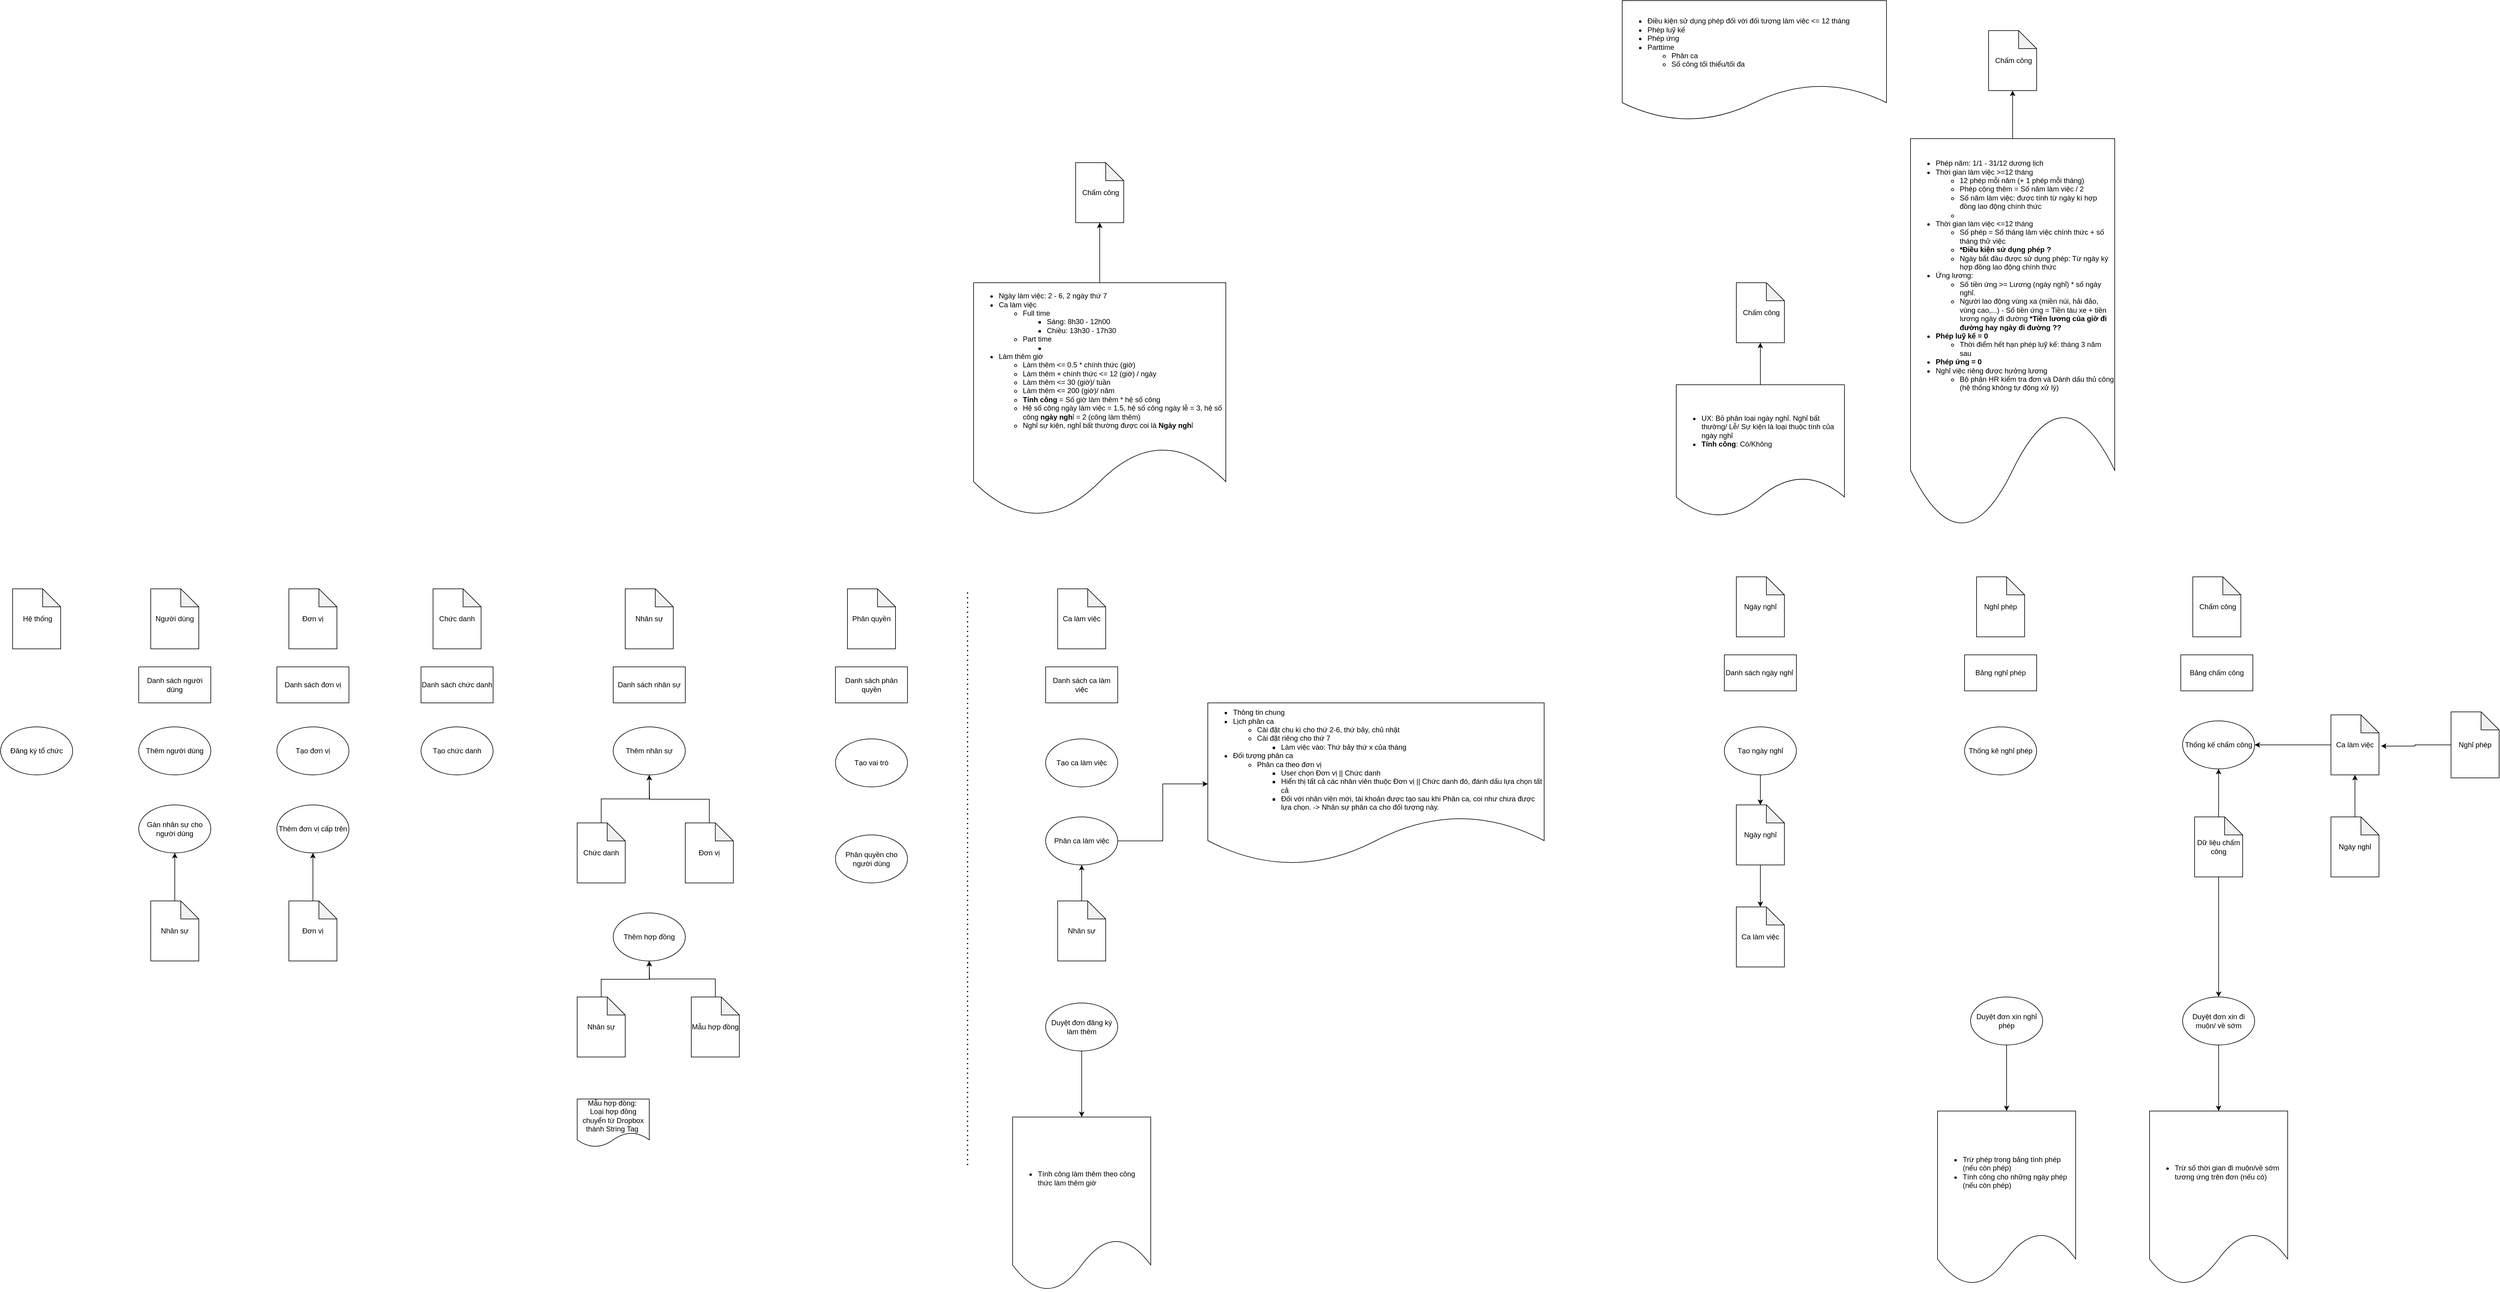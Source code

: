 <mxfile version="13.9.3" type="github">
  <diagram id="C5RBs43oDa-KdzZeNtuy" name="Page-1">
    <mxGraphModel dx="2840" dy="1868" grid="1" gridSize="10" guides="1" tooltips="1" connect="1" arrows="1" fold="1" page="1" pageScale="1" pageWidth="827" pageHeight="1169" math="0" shadow="0">
      <root>
        <mxCell id="WIyWlLk6GJQsqaUBKTNV-0" />
        <mxCell id="WIyWlLk6GJQsqaUBKTNV-1" parent="WIyWlLk6GJQsqaUBKTNV-0" />
        <mxCell id="e6MpmnbMo23s56DdzThr-5" value="Danh sách ngày nghỉ&amp;nbsp;" style="rounded=0;whiteSpace=wrap;html=1;" parent="WIyWlLk6GJQsqaUBKTNV-1" vertex="1">
          <mxGeometry x="1420" y="260" width="120" height="60" as="geometry" />
        </mxCell>
        <mxCell id="e6MpmnbMo23s56DdzThr-6" value="Bảng chấm công" style="rounded=0;whiteSpace=wrap;html=1;" parent="WIyWlLk6GJQsqaUBKTNV-1" vertex="1">
          <mxGeometry x="2180" y="260" width="120" height="60" as="geometry" />
        </mxCell>
        <mxCell id="e6MpmnbMo23s56DdzThr-8" value="Danh sách ca làm việc" style="rounded=0;whiteSpace=wrap;html=1;" parent="WIyWlLk6GJQsqaUBKTNV-1" vertex="1">
          <mxGeometry x="290" y="280" width="120" height="60" as="geometry" />
        </mxCell>
        <mxCell id="e6MpmnbMo23s56DdzThr-9" value="" style="endArrow=none;dashed=1;html=1;dashPattern=1 3;strokeWidth=2;" parent="WIyWlLk6GJQsqaUBKTNV-1" edge="1">
          <mxGeometry width="50" height="50" relative="1" as="geometry">
            <mxPoint x="160" y="1110" as="sourcePoint" />
            <mxPoint x="160" y="150" as="targetPoint" />
            <Array as="points" />
          </mxGeometry>
        </mxCell>
        <mxCell id="e6MpmnbMo23s56DdzThr-18" value="Danh sách phân quyền" style="rounded=0;whiteSpace=wrap;html=1;" parent="WIyWlLk6GJQsqaUBKTNV-1" vertex="1">
          <mxGeometry x="-60" y="280" width="120" height="60" as="geometry" />
        </mxCell>
        <mxCell id="e6MpmnbMo23s56DdzThr-23" value="Phân quyền" style="shape=note;whiteSpace=wrap;html=1;backgroundOutline=1;darkOpacity=0.05;" parent="WIyWlLk6GJQsqaUBKTNV-1" vertex="1">
          <mxGeometry x="-40" y="150" width="80" height="100" as="geometry" />
        </mxCell>
        <mxCell id="e6MpmnbMo23s56DdzThr-24" value="Ca làm việc" style="shape=note;whiteSpace=wrap;html=1;backgroundOutline=1;darkOpacity=0.05;" parent="WIyWlLk6GJQsqaUBKTNV-1" vertex="1">
          <mxGeometry x="310" y="150" width="80" height="100" as="geometry" />
        </mxCell>
        <mxCell id="e6MpmnbMo23s56DdzThr-26" value="Ngày nghỉ" style="shape=note;whiteSpace=wrap;html=1;backgroundOutline=1;darkOpacity=0.05;" parent="WIyWlLk6GJQsqaUBKTNV-1" vertex="1">
          <mxGeometry x="1440" y="130" width="80" height="100" as="geometry" />
        </mxCell>
        <mxCell id="e6MpmnbMo23s56DdzThr-27" value="&amp;nbsp;Chấm công" style="shape=note;whiteSpace=wrap;html=1;backgroundOutline=1;darkOpacity=0.05;" parent="WIyWlLk6GJQsqaUBKTNV-1" vertex="1">
          <mxGeometry x="2200" y="130" width="80" height="100" as="geometry" />
        </mxCell>
        <mxCell id="e6MpmnbMo23s56DdzThr-45" value="Nghỉ phép" style="shape=note;whiteSpace=wrap;html=1;backgroundOutline=1;darkOpacity=0.05;" parent="WIyWlLk6GJQsqaUBKTNV-1" vertex="1">
          <mxGeometry x="1840" y="130" width="80" height="100" as="geometry" />
        </mxCell>
        <mxCell id="e6MpmnbMo23s56DdzThr-46" value="Bảng nghỉ phép" style="whiteSpace=wrap;html=1;" parent="WIyWlLk6GJQsqaUBKTNV-1" vertex="1">
          <mxGeometry x="1820" y="260" width="120" height="60" as="geometry" />
        </mxCell>
        <mxCell id="e6MpmnbMo23s56DdzThr-57" value="" style="group" parent="WIyWlLk6GJQsqaUBKTNV-1" vertex="1" connectable="0">
          <mxGeometry x="-990" y="150" width="120" height="620" as="geometry" />
        </mxCell>
        <mxCell id="e6MpmnbMo23s56DdzThr-16" value="Danh sách đơn vị" style="whiteSpace=wrap;html=1;" parent="e6MpmnbMo23s56DdzThr-57" vertex="1">
          <mxGeometry y="130" width="120" height="60" as="geometry" />
        </mxCell>
        <mxCell id="e6MpmnbMo23s56DdzThr-20" value="Đơn vị" style="shape=note;whiteSpace=wrap;html=1;backgroundOutline=1;darkOpacity=0.05;" parent="e6MpmnbMo23s56DdzThr-57" vertex="1">
          <mxGeometry x="20" width="80" height="100" as="geometry" />
        </mxCell>
        <mxCell id="e6MpmnbMo23s56DdzThr-34" value="Tạo đơn vị" style="ellipse;whiteSpace=wrap;html=1;" parent="e6MpmnbMo23s56DdzThr-57" vertex="1">
          <mxGeometry y="230" width="120" height="80" as="geometry" />
        </mxCell>
        <mxCell id="e6MpmnbMo23s56DdzThr-42" value="Thêm đơn vị cấp trên" style="ellipse;whiteSpace=wrap;html=1;" parent="e6MpmnbMo23s56DdzThr-57" vertex="1">
          <mxGeometry y="360" width="120" height="80" as="geometry" />
        </mxCell>
        <mxCell id="e6MpmnbMo23s56DdzThr-44" style="edgeStyle=orthogonalEdgeStyle;rounded=0;orthogonalLoop=1;jettySize=auto;html=1;exitX=0.5;exitY=0;exitDx=0;exitDy=0;exitPerimeter=0;entryX=0.5;entryY=1;entryDx=0;entryDy=0;" parent="e6MpmnbMo23s56DdzThr-57" source="e6MpmnbMo23s56DdzThr-43" target="e6MpmnbMo23s56DdzThr-42" edge="1">
          <mxGeometry relative="1" as="geometry" />
        </mxCell>
        <mxCell id="e6MpmnbMo23s56DdzThr-43" value="Đơn vị" style="shape=note;whiteSpace=wrap;html=1;backgroundOutline=1;darkOpacity=0.05;" parent="e6MpmnbMo23s56DdzThr-57" vertex="1">
          <mxGeometry x="20" y="520" width="80" height="100" as="geometry" />
        </mxCell>
        <mxCell id="e6MpmnbMo23s56DdzThr-58" value="" style="group" parent="WIyWlLk6GJQsqaUBKTNV-1" vertex="1" connectable="0">
          <mxGeometry x="-1220" y="150" width="120" height="620" as="geometry" />
        </mxCell>
        <mxCell id="e6MpmnbMo23s56DdzThr-28" value="Người dùng" style="shape=note;whiteSpace=wrap;html=1;backgroundOutline=1;darkOpacity=0.05;" parent="e6MpmnbMo23s56DdzThr-58" vertex="1">
          <mxGeometry x="20" width="80" height="100" as="geometry" />
        </mxCell>
        <mxCell id="e6MpmnbMo23s56DdzThr-29" value="Danh sách người dùng" style="whiteSpace=wrap;html=1;" parent="e6MpmnbMo23s56DdzThr-58" vertex="1">
          <mxGeometry y="130" width="120" height="60" as="geometry" />
        </mxCell>
        <mxCell id="e6MpmnbMo23s56DdzThr-35" value="Thêm người dùng" style="ellipse;whiteSpace=wrap;html=1;" parent="e6MpmnbMo23s56DdzThr-58" vertex="1">
          <mxGeometry y="230" width="120" height="80" as="geometry" />
        </mxCell>
        <mxCell id="e6MpmnbMo23s56DdzThr-38" value="Gán nhân sự cho người dùng" style="ellipse;whiteSpace=wrap;html=1;" parent="e6MpmnbMo23s56DdzThr-58" vertex="1">
          <mxGeometry y="360" width="120" height="80" as="geometry" />
        </mxCell>
        <mxCell id="e6MpmnbMo23s56DdzThr-40" style="edgeStyle=orthogonalEdgeStyle;rounded=0;orthogonalLoop=1;jettySize=auto;html=1;exitX=0.5;exitY=0;exitDx=0;exitDy=0;exitPerimeter=0;entryX=0.5;entryY=1;entryDx=0;entryDy=0;" parent="e6MpmnbMo23s56DdzThr-58" source="e6MpmnbMo23s56DdzThr-39" target="e6MpmnbMo23s56DdzThr-38" edge="1">
          <mxGeometry relative="1" as="geometry" />
        </mxCell>
        <mxCell id="e6MpmnbMo23s56DdzThr-39" value="Nhân sự" style="shape=note;whiteSpace=wrap;html=1;backgroundOutline=1;darkOpacity=0.05;" parent="e6MpmnbMo23s56DdzThr-58" vertex="1">
          <mxGeometry x="20" y="520" width="80" height="100" as="geometry" />
        </mxCell>
        <mxCell id="e6MpmnbMo23s56DdzThr-59" value="" style="group" parent="WIyWlLk6GJQsqaUBKTNV-1" vertex="1" connectable="0">
          <mxGeometry x="-1450" y="150" width="120" height="310" as="geometry" />
        </mxCell>
        <mxCell id="e6MpmnbMo23s56DdzThr-31" value="&amp;nbsp;Hệ thống" style="shape=note;whiteSpace=wrap;html=1;backgroundOutline=1;darkOpacity=0.05;" parent="e6MpmnbMo23s56DdzThr-59" vertex="1">
          <mxGeometry x="20" width="80" height="100" as="geometry" />
        </mxCell>
        <mxCell id="e6MpmnbMo23s56DdzThr-36" value="Đăng ký tổ chức" style="ellipse;whiteSpace=wrap;html=1;" parent="e6MpmnbMo23s56DdzThr-59" vertex="1">
          <mxGeometry y="230" width="120" height="80" as="geometry" />
        </mxCell>
        <mxCell id="e6MpmnbMo23s56DdzThr-60" value="" style="group" parent="WIyWlLk6GJQsqaUBKTNV-1" vertex="1" connectable="0">
          <mxGeometry x="-750" y="150" width="120" height="310" as="geometry" />
        </mxCell>
        <mxCell id="e6MpmnbMo23s56DdzThr-17" value="Danh sách chức danh" style="whiteSpace=wrap;html=1;" parent="e6MpmnbMo23s56DdzThr-60" vertex="1">
          <mxGeometry y="130" width="120" height="60" as="geometry" />
        </mxCell>
        <mxCell id="e6MpmnbMo23s56DdzThr-21" value="Chức danh" style="shape=note;whiteSpace=wrap;html=1;backgroundOutline=1;darkOpacity=0.05;" parent="e6MpmnbMo23s56DdzThr-60" vertex="1">
          <mxGeometry x="20" width="80" height="100" as="geometry" />
        </mxCell>
        <mxCell id="e6MpmnbMo23s56DdzThr-41" value="Tạo chức danh" style="ellipse;whiteSpace=wrap;html=1;" parent="e6MpmnbMo23s56DdzThr-60" vertex="1">
          <mxGeometry y="230" width="120" height="80" as="geometry" />
        </mxCell>
        <mxCell id="e6MpmnbMo23s56DdzThr-63" value="" style="group" parent="WIyWlLk6GJQsqaUBKTNV-1" vertex="1" connectable="0">
          <mxGeometry x="-490" y="150" width="270" height="930" as="geometry" />
        </mxCell>
        <mxCell id="e6MpmnbMo23s56DdzThr-14" value="Danh sách nhân sự" style="rounded=0;whiteSpace=wrap;html=1;" parent="e6MpmnbMo23s56DdzThr-63" vertex="1">
          <mxGeometry x="60" y="130" width="120" height="60" as="geometry" />
        </mxCell>
        <mxCell id="e6MpmnbMo23s56DdzThr-22" value="Nhân sự" style="shape=note;whiteSpace=wrap;html=1;backgroundOutline=1;darkOpacity=0.05;" parent="e6MpmnbMo23s56DdzThr-63" vertex="1">
          <mxGeometry x="80" width="80" height="100" as="geometry" />
        </mxCell>
        <mxCell id="e6MpmnbMo23s56DdzThr-33" value="Thêm nhân sự" style="ellipse;whiteSpace=wrap;html=1;" parent="e6MpmnbMo23s56DdzThr-63" vertex="1">
          <mxGeometry x="60" y="230" width="120" height="80" as="geometry" />
        </mxCell>
        <mxCell id="e6MpmnbMo23s56DdzThr-50" style="edgeStyle=orthogonalEdgeStyle;rounded=0;orthogonalLoop=1;jettySize=auto;html=1;exitX=0.5;exitY=0;exitDx=0;exitDy=0;exitPerimeter=0;entryX=0.5;entryY=1;entryDx=0;entryDy=0;" parent="e6MpmnbMo23s56DdzThr-63" source="e6MpmnbMo23s56DdzThr-47" target="e6MpmnbMo23s56DdzThr-33" edge="1">
          <mxGeometry relative="1" as="geometry" />
        </mxCell>
        <mxCell id="e6MpmnbMo23s56DdzThr-47" value="Chức danh" style="shape=note;whiteSpace=wrap;html=1;backgroundOutline=1;darkOpacity=0.05;" parent="e6MpmnbMo23s56DdzThr-63" vertex="1">
          <mxGeometry y="390" width="80" height="100" as="geometry" />
        </mxCell>
        <mxCell id="e6MpmnbMo23s56DdzThr-51" style="edgeStyle=orthogonalEdgeStyle;rounded=0;orthogonalLoop=1;jettySize=auto;html=1;exitX=0.5;exitY=0;exitDx=0;exitDy=0;exitPerimeter=0;" parent="e6MpmnbMo23s56DdzThr-63" source="e6MpmnbMo23s56DdzThr-49" edge="1">
          <mxGeometry relative="1" as="geometry">
            <mxPoint x="120.0" y="310" as="targetPoint" />
          </mxGeometry>
        </mxCell>
        <mxCell id="e6MpmnbMo23s56DdzThr-49" value="Đơn vị" style="shape=note;whiteSpace=wrap;html=1;backgroundOutline=1;darkOpacity=0.05;" parent="e6MpmnbMo23s56DdzThr-63" vertex="1">
          <mxGeometry x="180" y="390" width="80" height="100" as="geometry" />
        </mxCell>
        <mxCell id="e6MpmnbMo23s56DdzThr-52" value="Thêm hợp đồng" style="ellipse;whiteSpace=wrap;html=1;" parent="e6MpmnbMo23s56DdzThr-63" vertex="1">
          <mxGeometry x="60" y="540" width="120" height="80" as="geometry" />
        </mxCell>
        <mxCell id="e6MpmnbMo23s56DdzThr-56" style="edgeStyle=orthogonalEdgeStyle;rounded=0;orthogonalLoop=1;jettySize=auto;html=1;exitX=0.5;exitY=0;exitDx=0;exitDy=0;exitPerimeter=0;" parent="e6MpmnbMo23s56DdzThr-63" source="e6MpmnbMo23s56DdzThr-53" edge="1">
          <mxGeometry relative="1" as="geometry">
            <mxPoint x="120" y="620" as="targetPoint" />
          </mxGeometry>
        </mxCell>
        <mxCell id="e6MpmnbMo23s56DdzThr-53" value="Nhân sự" style="shape=note;whiteSpace=wrap;html=1;backgroundOutline=1;darkOpacity=0.05;" parent="e6MpmnbMo23s56DdzThr-63" vertex="1">
          <mxGeometry y="680" width="80" height="100" as="geometry" />
        </mxCell>
        <mxCell id="e6MpmnbMo23s56DdzThr-55" style="edgeStyle=orthogonalEdgeStyle;rounded=0;orthogonalLoop=1;jettySize=auto;html=1;exitX=0.5;exitY=0;exitDx=0;exitDy=0;exitPerimeter=0;entryX=0.5;entryY=1;entryDx=0;entryDy=0;" parent="e6MpmnbMo23s56DdzThr-63" source="e6MpmnbMo23s56DdzThr-54" target="e6MpmnbMo23s56DdzThr-52" edge="1">
          <mxGeometry relative="1" as="geometry" />
        </mxCell>
        <mxCell id="e6MpmnbMo23s56DdzThr-54" value="Mẫu hợp đồng" style="shape=note;whiteSpace=wrap;html=1;backgroundOutline=1;darkOpacity=0.05;" parent="e6MpmnbMo23s56DdzThr-63" vertex="1">
          <mxGeometry x="190" y="680" width="80" height="100" as="geometry" />
        </mxCell>
        <mxCell id="e6MpmnbMo23s56DdzThr-62" value="Mẫu hợp đồng:&amp;nbsp;&lt;br&gt;Loại hợp đồng chuyển từ Dropbox thành String Tag&amp;nbsp;" style="shape=document;whiteSpace=wrap;html=1;boundedLbl=1;" parent="e6MpmnbMo23s56DdzThr-63" vertex="1">
          <mxGeometry y="850" width="120" height="80" as="geometry" />
        </mxCell>
        <mxCell id="e6MpmnbMo23s56DdzThr-64" value="Tạo vai trò" style="ellipse;whiteSpace=wrap;html=1;" parent="WIyWlLk6GJQsqaUBKTNV-1" vertex="1">
          <mxGeometry x="-60" y="400" width="120" height="80" as="geometry" />
        </mxCell>
        <mxCell id="e6MpmnbMo23s56DdzThr-65" value="Phân quyền cho người dùng" style="ellipse;whiteSpace=wrap;html=1;" parent="WIyWlLk6GJQsqaUBKTNV-1" vertex="1">
          <mxGeometry x="-60" y="560" width="120" height="80" as="geometry" />
        </mxCell>
        <mxCell id="e6MpmnbMo23s56DdzThr-66" value="Tạo ca làm việc" style="ellipse;whiteSpace=wrap;html=1;" parent="WIyWlLk6GJQsqaUBKTNV-1" vertex="1">
          <mxGeometry x="290" y="400" width="120" height="80" as="geometry" />
        </mxCell>
        <mxCell id="P6yN6gFKFcL5MRALm6-v-10" style="edgeStyle=orthogonalEdgeStyle;rounded=0;orthogonalLoop=1;jettySize=auto;html=1;exitX=1;exitY=0.5;exitDx=0;exitDy=0;entryX=0;entryY=0.5;entryDx=0;entryDy=0;" edge="1" parent="WIyWlLk6GJQsqaUBKTNV-1" source="e6MpmnbMo23s56DdzThr-67" target="P6yN6gFKFcL5MRALm6-v-9">
          <mxGeometry relative="1" as="geometry" />
        </mxCell>
        <mxCell id="e6MpmnbMo23s56DdzThr-67" value="Phân ca làm việc" style="ellipse;whiteSpace=wrap;html=1;" parent="WIyWlLk6GJQsqaUBKTNV-1" vertex="1">
          <mxGeometry x="290" y="530" width="120" height="80" as="geometry" />
        </mxCell>
        <mxCell id="e6MpmnbMo23s56DdzThr-69" style="edgeStyle=orthogonalEdgeStyle;rounded=0;orthogonalLoop=1;jettySize=auto;html=1;exitX=0.5;exitY=0;exitDx=0;exitDy=0;exitPerimeter=0;entryX=0.5;entryY=1;entryDx=0;entryDy=0;" parent="WIyWlLk6GJQsqaUBKTNV-1" source="e6MpmnbMo23s56DdzThr-68" target="e6MpmnbMo23s56DdzThr-67" edge="1">
          <mxGeometry relative="1" as="geometry" />
        </mxCell>
        <mxCell id="e6MpmnbMo23s56DdzThr-68" value="Nhân sự" style="shape=note;whiteSpace=wrap;html=1;backgroundOutline=1;darkOpacity=0.05;" parent="WIyWlLk6GJQsqaUBKTNV-1" vertex="1">
          <mxGeometry x="310" y="670" width="80" height="100" as="geometry" />
        </mxCell>
        <mxCell id="4Uz1Zi8Dorlpba0Y4oC5-6" style="edgeStyle=orthogonalEdgeStyle;rounded=0;orthogonalLoop=1;jettySize=auto;html=1;exitX=0.5;exitY=1;exitDx=0;exitDy=0;entryX=0.5;entryY=0;entryDx=0;entryDy=0;entryPerimeter=0;" parent="WIyWlLk6GJQsqaUBKTNV-1" source="4Uz1Zi8Dorlpba0Y4oC5-0" target="4Uz1Zi8Dorlpba0Y4oC5-1" edge="1">
          <mxGeometry relative="1" as="geometry" />
        </mxCell>
        <mxCell id="4Uz1Zi8Dorlpba0Y4oC5-0" value="Tạo ngày nghỉ" style="ellipse;whiteSpace=wrap;html=1;" parent="WIyWlLk6GJQsqaUBKTNV-1" vertex="1">
          <mxGeometry x="1420" y="380" width="120" height="80" as="geometry" />
        </mxCell>
        <mxCell id="P6yN6gFKFcL5MRALm6-v-8" style="edgeStyle=orthogonalEdgeStyle;rounded=0;orthogonalLoop=1;jettySize=auto;html=1;exitX=0.5;exitY=1;exitDx=0;exitDy=0;exitPerimeter=0;entryX=0.5;entryY=0;entryDx=0;entryDy=0;entryPerimeter=0;" edge="1" parent="WIyWlLk6GJQsqaUBKTNV-1" source="4Uz1Zi8Dorlpba0Y4oC5-1" target="P6yN6gFKFcL5MRALm6-v-7">
          <mxGeometry relative="1" as="geometry" />
        </mxCell>
        <mxCell id="4Uz1Zi8Dorlpba0Y4oC5-1" value="Ngày nghỉ" style="shape=note;whiteSpace=wrap;html=1;backgroundOutline=1;darkOpacity=0.05;" parent="WIyWlLk6GJQsqaUBKTNV-1" vertex="1">
          <mxGeometry x="1440" y="510" width="80" height="100" as="geometry" />
        </mxCell>
        <mxCell id="4Uz1Zi8Dorlpba0Y4oC5-9" value="Thống kế chấm công" style="ellipse;whiteSpace=wrap;html=1;" parent="WIyWlLk6GJQsqaUBKTNV-1" vertex="1">
          <mxGeometry x="2183" y="370" width="120" height="80" as="geometry" />
        </mxCell>
        <mxCell id="4Uz1Zi8Dorlpba0Y4oC5-10" value="Thống kê nghỉ phép" style="ellipse;whiteSpace=wrap;html=1;" parent="WIyWlLk6GJQsqaUBKTNV-1" vertex="1">
          <mxGeometry x="1820" y="380" width="120" height="80" as="geometry" />
        </mxCell>
        <mxCell id="4Uz1Zi8Dorlpba0Y4oC5-17" style="edgeStyle=orthogonalEdgeStyle;rounded=0;orthogonalLoop=1;jettySize=auto;html=1;exitX=0.5;exitY=0;exitDx=0;exitDy=0;entryX=0.5;entryY=1;entryDx=0;entryDy=0;entryPerimeter=0;" parent="WIyWlLk6GJQsqaUBKTNV-1" source="4Uz1Zi8Dorlpba0Y4oC5-11" target="4Uz1Zi8Dorlpba0Y4oC5-16" edge="1">
          <mxGeometry relative="1" as="geometry" />
        </mxCell>
        <mxCell id="4Uz1Zi8Dorlpba0Y4oC5-11" value="&lt;ul&gt;&lt;li&gt;Ngày làm việc: 2 - 6, 2 ngày thứ 7&lt;/li&gt;&lt;li&gt;&lt;span&gt;Ca làm việc&lt;/span&gt;&lt;br&gt;&lt;/li&gt;&lt;ul&gt;&lt;li&gt;&lt;span&gt;Full time&lt;/span&gt;&lt;/li&gt;&lt;ul&gt;&lt;li&gt;&lt;span&gt;Sáng: 8h30 - 12h00&lt;/span&gt;&lt;/li&gt;&lt;li&gt;&lt;span&gt;Chiều: 13h30 - 17h30&lt;/span&gt;&lt;/li&gt;&lt;/ul&gt;&lt;li&gt;Part time&lt;/li&gt;&lt;ul&gt;&lt;li&gt;&lt;br&gt;&lt;/li&gt;&lt;/ul&gt;&lt;/ul&gt;&lt;li&gt;Làm thêm giờ&lt;/li&gt;&lt;ul&gt;&lt;li&gt;Làm thêm &amp;lt;= 0.5 * chính thức (giờ)&lt;/li&gt;&lt;li&gt;Làm thêm + chính thức &amp;lt;= 12 (giờ) / ngày&lt;/li&gt;&lt;li&gt;Làm thêm &amp;lt;= 30 (giờ)/ tuần&lt;/li&gt;&lt;li&gt;Làm thêm &amp;lt;= 200 (giờ)/ năm&lt;/li&gt;&lt;li&gt;&lt;b&gt;Tính công&lt;/b&gt; = Số giờ làm thêm * hệ số công&lt;/li&gt;&lt;li&gt;Hệ số công ngày làm việc = 1.5, hệ số công ngày lễ = 3, hệ số công &lt;b&gt;ngày ngh&lt;/b&gt;ỉ = 2 (công làm thêm)&lt;/li&gt;&lt;li&gt;Nghỉ sự kiện, nghỉ bất thường được coi là &lt;b&gt;Ngày ngh&lt;/b&gt;ỉ&lt;/li&gt;&lt;/ul&gt;&lt;/ul&gt;&lt;div&gt;&lt;br&gt;&lt;/div&gt;" style="shape=document;whiteSpace=wrap;html=1;boundedLbl=1;align=left;" parent="WIyWlLk6GJQsqaUBKTNV-1" vertex="1">
          <mxGeometry x="170" y="-360" width="420" height="390" as="geometry" />
        </mxCell>
        <mxCell id="4Uz1Zi8Dorlpba0Y4oC5-19" style="edgeStyle=orthogonalEdgeStyle;rounded=0;orthogonalLoop=1;jettySize=auto;html=1;exitX=0.5;exitY=0;exitDx=0;exitDy=0;entryX=0.5;entryY=1;entryDx=0;entryDy=0;entryPerimeter=0;" parent="WIyWlLk6GJQsqaUBKTNV-1" source="4Uz1Zi8Dorlpba0Y4oC5-12" target="4Uz1Zi8Dorlpba0Y4oC5-18" edge="1">
          <mxGeometry relative="1" as="geometry" />
        </mxCell>
        <mxCell id="4Uz1Zi8Dorlpba0Y4oC5-12" value="&lt;ul&gt;&lt;li&gt;Phép năm: 1/1 - 31/12 dương lịch&lt;/li&gt;&lt;li&gt;Thời gian làm việc &amp;gt;=12 tháng&lt;/li&gt;&lt;ul&gt;&lt;li&gt;12 phép mỗi năm (+ 1 phép mỗi tháng)&lt;/li&gt;&lt;li&gt;Phép cộng thêm = Số năm làm việc / 2&lt;/li&gt;&lt;li&gt;Số năm làm việc: được tính từ ngày kí hợp đồng lao động chính thức&amp;nbsp;&lt;/li&gt;&lt;li&gt;&lt;br&gt;&lt;/li&gt;&lt;/ul&gt;&lt;li&gt;Thời gian làm việc &amp;lt;=12 tháng&lt;/li&gt;&lt;ul&gt;&lt;li&gt;Số phép = Số tháng làm việc chính thức + số tháng thử việc&amp;nbsp;&lt;/li&gt;&lt;li&gt;&lt;b&gt;*Điều kiện sử dụng phép ?&lt;/b&gt;&lt;/li&gt;&lt;li&gt;Ngày bắt đầu được sử dụng phép: Từ ngày ký hợp đồng lao động chính thức&lt;/li&gt;&lt;/ul&gt;&lt;li&gt;Ứng lương:&lt;/li&gt;&lt;ul&gt;&lt;li&gt;Số tiền ứng &amp;gt;= Lương (ngày nghỉ) * số ngày nghỉ.&amp;nbsp;&lt;/li&gt;&lt;li&gt;Người lao động vùng xa (miền núi, hải đảo, vùng cao,...) - Số tiền ứng = Tiền tàu xe + tiền lương ngày đi đường &lt;b&gt;*Tiền lương của giờ đi đường hay ngày đi đường ??&lt;/b&gt;&lt;/li&gt;&lt;/ul&gt;&lt;li&gt;&lt;b&gt;Phép luỹ kế = 0 &lt;/b&gt;&amp;nbsp;&lt;/li&gt;&lt;ul&gt;&lt;li&gt;Thời điểm hết hạn phép luỹ kế: tháng 3 năm sau&lt;/li&gt;&lt;/ul&gt;&lt;li&gt;&lt;b&gt;Phép ứng = 0&lt;/b&gt;&lt;/li&gt;&lt;li&gt;Nghỉ việc riêng được hưởng lương&amp;nbsp;&lt;/li&gt;&lt;ul&gt;&lt;li&gt;Bộ phận HR kiểm tra đơn và Dánh dấu thủ công (hệ thống không tự động xử lý)&lt;/li&gt;&lt;/ul&gt;&lt;/ul&gt;" style="shape=document;whiteSpace=wrap;html=1;boundedLbl=1;align=left;" parent="WIyWlLk6GJQsqaUBKTNV-1" vertex="1">
          <mxGeometry x="1730" y="-600" width="340" height="650" as="geometry" />
        </mxCell>
        <mxCell id="4Uz1Zi8Dorlpba0Y4oC5-15" style="edgeStyle=orthogonalEdgeStyle;rounded=0;orthogonalLoop=1;jettySize=auto;html=1;exitX=0.5;exitY=0;exitDx=0;exitDy=0;entryX=0.5;entryY=1;entryDx=0;entryDy=0;entryPerimeter=0;" parent="WIyWlLk6GJQsqaUBKTNV-1" source="4Uz1Zi8Dorlpba0Y4oC5-13" target="4Uz1Zi8Dorlpba0Y4oC5-14" edge="1">
          <mxGeometry relative="1" as="geometry" />
        </mxCell>
        <mxCell id="4Uz1Zi8Dorlpba0Y4oC5-13" value="&lt;ul&gt;&lt;li&gt;UX: Bỏ phân loại ngày nghỉ. Nghỉ bất thường/ Lễ/ Sự kiện là loại thuộc tính của ngày nghỉ&lt;/li&gt;&lt;li&gt;&lt;b&gt;Tính công&lt;/b&gt;: Có/Không&lt;/li&gt;&lt;/ul&gt;" style="shape=document;whiteSpace=wrap;html=1;boundedLbl=1;align=left;" parent="WIyWlLk6GJQsqaUBKTNV-1" vertex="1">
          <mxGeometry x="1340" y="-190" width="280" height="220" as="geometry" />
        </mxCell>
        <mxCell id="4Uz1Zi8Dorlpba0Y4oC5-14" value="&amp;nbsp;Chấm công" style="shape=note;whiteSpace=wrap;html=1;backgroundOutline=1;darkOpacity=0.05;" parent="WIyWlLk6GJQsqaUBKTNV-1" vertex="1">
          <mxGeometry x="1440" y="-360" width="80" height="100" as="geometry" />
        </mxCell>
        <mxCell id="4Uz1Zi8Dorlpba0Y4oC5-16" value="&amp;nbsp;Chấm công" style="shape=note;whiteSpace=wrap;html=1;backgroundOutline=1;darkOpacity=0.05;" parent="WIyWlLk6GJQsqaUBKTNV-1" vertex="1">
          <mxGeometry x="340" y="-560" width="80" height="100" as="geometry" />
        </mxCell>
        <mxCell id="4Uz1Zi8Dorlpba0Y4oC5-18" value="&amp;nbsp;Chấm công" style="shape=note;whiteSpace=wrap;html=1;backgroundOutline=1;darkOpacity=0.05;" parent="WIyWlLk6GJQsqaUBKTNV-1" vertex="1">
          <mxGeometry x="1860" y="-780" width="80" height="100" as="geometry" />
        </mxCell>
        <mxCell id="4Uz1Zi8Dorlpba0Y4oC5-29" style="edgeStyle=orthogonalEdgeStyle;rounded=0;orthogonalLoop=1;jettySize=auto;html=1;exitX=0.5;exitY=0;exitDx=0;exitDy=0;exitPerimeter=0;entryX=0.5;entryY=1;entryDx=0;entryDy=0;" parent="WIyWlLk6GJQsqaUBKTNV-1" source="4Uz1Zi8Dorlpba0Y4oC5-20" target="4Uz1Zi8Dorlpba0Y4oC5-9" edge="1">
          <mxGeometry relative="1" as="geometry" />
        </mxCell>
        <mxCell id="4Uz1Zi8Dorlpba0Y4oC5-33" style="edgeStyle=orthogonalEdgeStyle;rounded=0;orthogonalLoop=1;jettySize=auto;html=1;exitX=0.5;exitY=1;exitDx=0;exitDy=0;exitPerimeter=0;entryX=0.5;entryY=0;entryDx=0;entryDy=0;" parent="WIyWlLk6GJQsqaUBKTNV-1" source="4Uz1Zi8Dorlpba0Y4oC5-20" target="4Uz1Zi8Dorlpba0Y4oC5-32" edge="1">
          <mxGeometry relative="1" as="geometry" />
        </mxCell>
        <mxCell id="4Uz1Zi8Dorlpba0Y4oC5-20" value="Dữ liệu chấm công" style="shape=note;whiteSpace=wrap;html=1;backgroundOutline=1;darkOpacity=0.05;" parent="WIyWlLk6GJQsqaUBKTNV-1" vertex="1">
          <mxGeometry x="2203" y="530" width="80" height="100" as="geometry" />
        </mxCell>
        <mxCell id="4Uz1Zi8Dorlpba0Y4oC5-28" style="edgeStyle=orthogonalEdgeStyle;rounded=0;orthogonalLoop=1;jettySize=auto;html=1;exitX=0;exitY=0.5;exitDx=0;exitDy=0;exitPerimeter=0;entryX=1;entryY=0.5;entryDx=0;entryDy=0;" parent="WIyWlLk6GJQsqaUBKTNV-1" source="4Uz1Zi8Dorlpba0Y4oC5-22" target="4Uz1Zi8Dorlpba0Y4oC5-9" edge="1">
          <mxGeometry relative="1" as="geometry" />
        </mxCell>
        <mxCell id="4Uz1Zi8Dorlpba0Y4oC5-22" value="Ca làm việc" style="shape=note;whiteSpace=wrap;html=1;backgroundOutline=1;darkOpacity=0.05;" parent="WIyWlLk6GJQsqaUBKTNV-1" vertex="1">
          <mxGeometry x="2430" y="360" width="80" height="100" as="geometry" />
        </mxCell>
        <mxCell id="4Uz1Zi8Dorlpba0Y4oC5-25" style="edgeStyle=orthogonalEdgeStyle;rounded=0;orthogonalLoop=1;jettySize=auto;html=1;exitX=0.5;exitY=0;exitDx=0;exitDy=0;exitPerimeter=0;entryX=0.5;entryY=1;entryDx=0;entryDy=0;entryPerimeter=0;" parent="WIyWlLk6GJQsqaUBKTNV-1" source="4Uz1Zi8Dorlpba0Y4oC5-23" target="4Uz1Zi8Dorlpba0Y4oC5-22" edge="1">
          <mxGeometry relative="1" as="geometry" />
        </mxCell>
        <mxCell id="4Uz1Zi8Dorlpba0Y4oC5-23" value="Ngày nghỉ" style="shape=note;whiteSpace=wrap;html=1;backgroundOutline=1;darkOpacity=0.05;" parent="WIyWlLk6GJQsqaUBKTNV-1" vertex="1">
          <mxGeometry x="2430" y="530" width="80" height="100" as="geometry" />
        </mxCell>
        <mxCell id="4Uz1Zi8Dorlpba0Y4oC5-27" style="edgeStyle=orthogonalEdgeStyle;rounded=0;orthogonalLoop=1;jettySize=auto;html=1;exitX=0;exitY=0.5;exitDx=0;exitDy=0;exitPerimeter=0;entryX=1.043;entryY=0.52;entryDx=0;entryDy=0;entryPerimeter=0;" parent="WIyWlLk6GJQsqaUBKTNV-1" source="4Uz1Zi8Dorlpba0Y4oC5-24" target="4Uz1Zi8Dorlpba0Y4oC5-22" edge="1">
          <mxGeometry relative="1" as="geometry" />
        </mxCell>
        <mxCell id="4Uz1Zi8Dorlpba0Y4oC5-24" value="Nghỉ phép" style="shape=note;whiteSpace=wrap;html=1;backgroundOutline=1;darkOpacity=0.05;" parent="WIyWlLk6GJQsqaUBKTNV-1" vertex="1">
          <mxGeometry x="2630" y="355" width="80" height="110" as="geometry" />
        </mxCell>
        <mxCell id="P6yN6gFKFcL5MRALm6-v-5" style="edgeStyle=orthogonalEdgeStyle;rounded=0;orthogonalLoop=1;jettySize=auto;html=1;exitX=0.5;exitY=1;exitDx=0;exitDy=0;entryX=0.5;entryY=0;entryDx=0;entryDy=0;" edge="1" parent="WIyWlLk6GJQsqaUBKTNV-1" source="4Uz1Zi8Dorlpba0Y4oC5-30" target="P6yN6gFKFcL5MRALm6-v-2">
          <mxGeometry relative="1" as="geometry" />
        </mxCell>
        <mxCell id="4Uz1Zi8Dorlpba0Y4oC5-30" value="Duyệt đơn xin nghỉ phép" style="ellipse;whiteSpace=wrap;html=1;" parent="WIyWlLk6GJQsqaUBKTNV-1" vertex="1">
          <mxGeometry x="1830" y="830" width="120" height="80" as="geometry" />
        </mxCell>
        <mxCell id="P6yN6gFKFcL5MRALm6-v-1" style="edgeStyle=orthogonalEdgeStyle;rounded=0;orthogonalLoop=1;jettySize=auto;html=1;exitX=0.5;exitY=1;exitDx=0;exitDy=0;entryX=0.5;entryY=0;entryDx=0;entryDy=0;" edge="1" parent="WIyWlLk6GJQsqaUBKTNV-1" source="4Uz1Zi8Dorlpba0Y4oC5-31" target="P6yN6gFKFcL5MRALm6-v-0">
          <mxGeometry relative="1" as="geometry" />
        </mxCell>
        <mxCell id="4Uz1Zi8Dorlpba0Y4oC5-31" value="Duyệt đơn đăng ký làm thêm" style="ellipse;whiteSpace=wrap;html=1;" parent="WIyWlLk6GJQsqaUBKTNV-1" vertex="1">
          <mxGeometry x="290" y="840" width="120" height="80" as="geometry" />
        </mxCell>
        <mxCell id="P6yN6gFKFcL5MRALm6-v-4" style="edgeStyle=orthogonalEdgeStyle;rounded=0;orthogonalLoop=1;jettySize=auto;html=1;exitX=0.5;exitY=1;exitDx=0;exitDy=0;entryX=0.5;entryY=0;entryDx=0;entryDy=0;" edge="1" parent="WIyWlLk6GJQsqaUBKTNV-1" source="4Uz1Zi8Dorlpba0Y4oC5-32" target="P6yN6gFKFcL5MRALm6-v-3">
          <mxGeometry relative="1" as="geometry" />
        </mxCell>
        <mxCell id="4Uz1Zi8Dorlpba0Y4oC5-32" value="Duyệt đơn xin đi muộn/ về sớm" style="ellipse;whiteSpace=wrap;html=1;" parent="WIyWlLk6GJQsqaUBKTNV-1" vertex="1">
          <mxGeometry x="2183" y="830" width="120" height="80" as="geometry" />
        </mxCell>
        <mxCell id="P6yN6gFKFcL5MRALm6-v-0" value="&lt;ul&gt;&lt;li&gt;Tính công làm thêm theo công thức làm thêm giờ&lt;/li&gt;&lt;/ul&gt;" style="shape=document;whiteSpace=wrap;html=1;boundedLbl=1;align=left;" vertex="1" parent="WIyWlLk6GJQsqaUBKTNV-1">
          <mxGeometry x="235" y="1030" width="230" height="290" as="geometry" />
        </mxCell>
        <mxCell id="P6yN6gFKFcL5MRALm6-v-2" value="&lt;ul&gt;&lt;li&gt;Trừ phép trong bảng tính phép (nếu còn phép)&lt;/li&gt;&lt;li&gt;Tính công cho những ngày phép (nếu còn phép)&lt;/li&gt;&lt;/ul&gt;" style="shape=document;whiteSpace=wrap;html=1;boundedLbl=1;align=left;" vertex="1" parent="WIyWlLk6GJQsqaUBKTNV-1">
          <mxGeometry x="1775" y="1020" width="230" height="290" as="geometry" />
        </mxCell>
        <mxCell id="P6yN6gFKFcL5MRALm6-v-3" value="&lt;ul&gt;&lt;li&gt;Trừ số thời gian đi muộn/về sớm tương ứng trên đơn (nếu có)&lt;/li&gt;&lt;/ul&gt;" style="shape=document;whiteSpace=wrap;html=1;boundedLbl=1;align=left;" vertex="1" parent="WIyWlLk6GJQsqaUBKTNV-1">
          <mxGeometry x="2128" y="1020" width="230" height="290" as="geometry" />
        </mxCell>
        <mxCell id="P6yN6gFKFcL5MRALm6-v-6" value="&lt;ul&gt;&lt;li&gt;Điều kiện sử dụng phép đối với đối tượng làm việc &amp;lt;= 12 tháng&lt;/li&gt;&lt;li&gt;Phép luỹ kế&lt;/li&gt;&lt;li&gt;Phép ứng&lt;/li&gt;&lt;li&gt;Parttime&lt;/li&gt;&lt;ul&gt;&lt;li&gt;Phân ca&amp;nbsp;&lt;/li&gt;&lt;li&gt;Số công tối thiểu/tối đa&amp;nbsp;&lt;/li&gt;&lt;/ul&gt;&lt;/ul&gt;" style="shape=document;whiteSpace=wrap;html=1;boundedLbl=1;align=left;" vertex="1" parent="WIyWlLk6GJQsqaUBKTNV-1">
          <mxGeometry x="1250" y="-830" width="440" height="200" as="geometry" />
        </mxCell>
        <mxCell id="P6yN6gFKFcL5MRALm6-v-7" value="Ca làm việc" style="shape=note;whiteSpace=wrap;html=1;backgroundOutline=1;darkOpacity=0.05;" vertex="1" parent="WIyWlLk6GJQsqaUBKTNV-1">
          <mxGeometry x="1440" y="680" width="80" height="100" as="geometry" />
        </mxCell>
        <mxCell id="P6yN6gFKFcL5MRALm6-v-9" value="&lt;ul&gt;&lt;li&gt;Thông tin chung&lt;/li&gt;&lt;li&gt;Lịch phân ca&lt;/li&gt;&lt;ul&gt;&lt;li&gt;Cài đặt chu kì cho thứ 2-6, thứ bảy, chủ nhật&lt;/li&gt;&lt;li&gt;Cài đặt riêng cho thứ 7&lt;/li&gt;&lt;ul&gt;&lt;li&gt;Làm việc vào: Thứ bảy thứ x của tháng&amp;nbsp;&lt;/li&gt;&lt;/ul&gt;&lt;/ul&gt;&lt;li&gt;Đối tượng phân ca&lt;/li&gt;&lt;ul&gt;&lt;li&gt;Phân ca theo đơn vị&lt;/li&gt;&lt;ul&gt;&lt;li&gt;User chọn Đơn vị || Chức danh&lt;/li&gt;&lt;li&gt;Hiển thị tất cả các nhân viên thuộc Đơn vị || Chức danh đó, đánh dấu lựa chọn tất cả&amp;nbsp;&lt;/li&gt;&lt;li&gt;Đối với nhân viên mới, tài khoản được tạo sau khi Phân ca, coi như chưa được lựa chọn. -&amp;gt; Nhân sự phân ca cho đối tượng này.&amp;nbsp;&lt;/li&gt;&lt;/ul&gt;&lt;/ul&gt;&lt;/ul&gt;" style="shape=document;whiteSpace=wrap;html=1;boundedLbl=1;align=left;" vertex="1" parent="WIyWlLk6GJQsqaUBKTNV-1">
          <mxGeometry x="560" y="340" width="560" height="270" as="geometry" />
        </mxCell>
      </root>
    </mxGraphModel>
  </diagram>
</mxfile>
